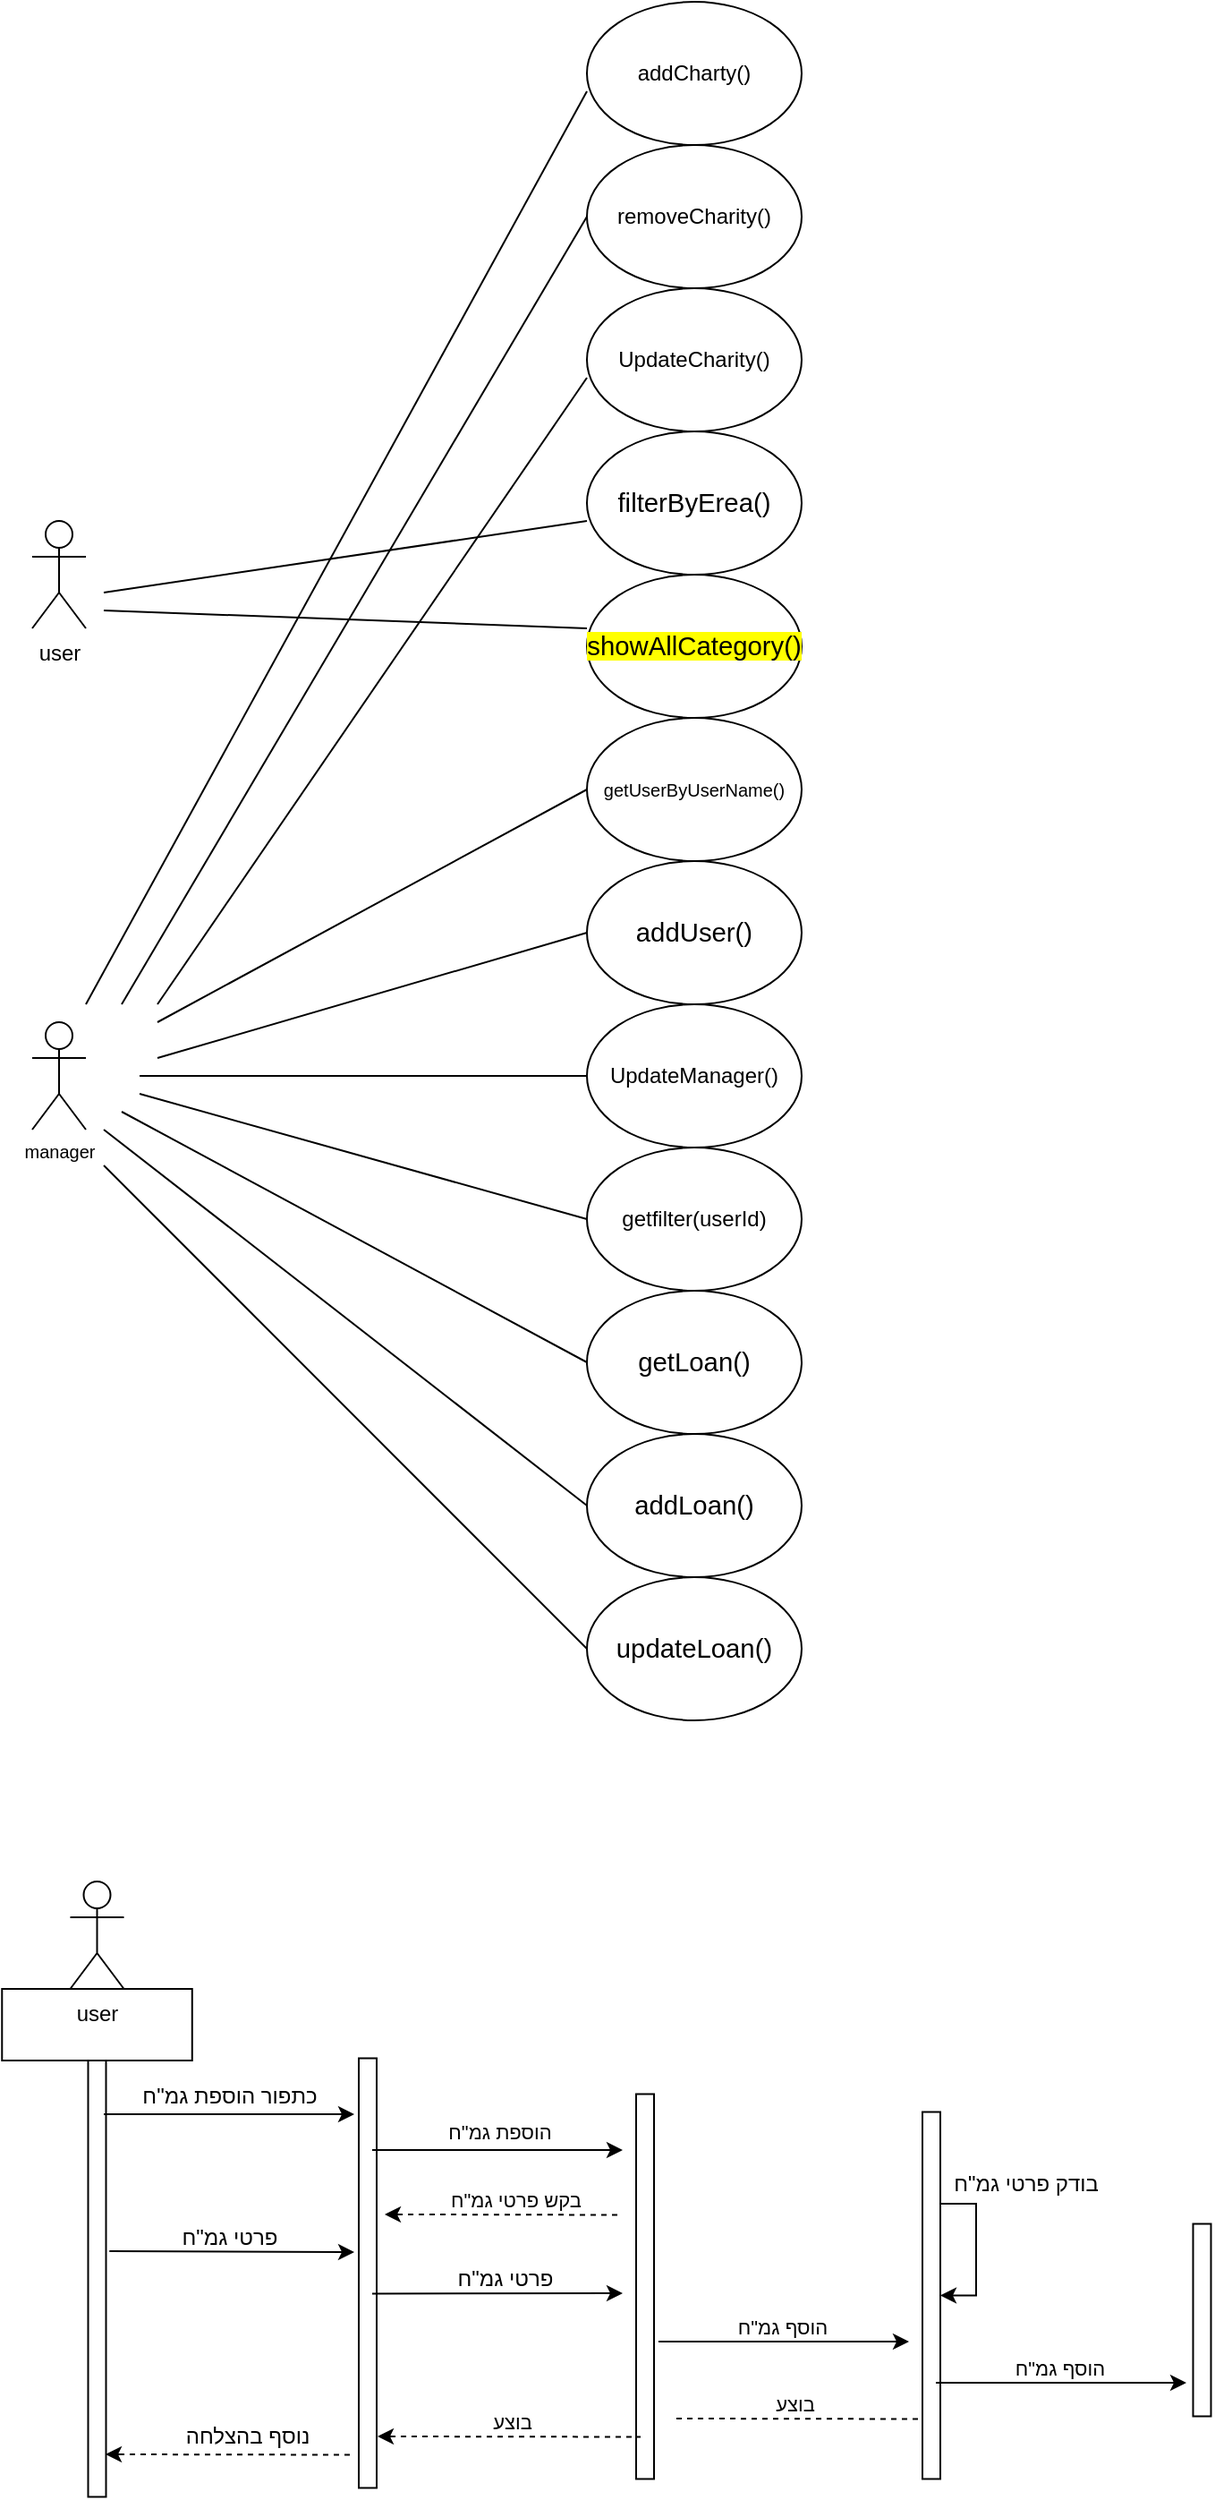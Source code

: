 <mxfile version="20.3.0" type="device"><diagram id="Essd_ugasLCZohHMcP1y" name="Page-1"><mxGraphModel dx="1404" dy="824" grid="1" gridSize="10" guides="1" tooltips="1" connect="1" arrows="1" fold="1" page="1" pageScale="1" pageWidth="850" pageHeight="1100" math="0" shadow="0"><root><mxCell id="0"/><mxCell id="1" parent="0"/><mxCell id="aODexWeqZSQZBetwVg-E-1" value="&lt;br&gt;addCharty()&lt;br&gt;&lt;br&gt;" style="ellipse;whiteSpace=wrap;html=1;" parent="1" vertex="1"><mxGeometry x="360" y="170" width="120" height="80" as="geometry"/></mxCell><mxCell id="aODexWeqZSQZBetwVg-E-2" value="user" style="shape=umlActor;verticalLabelPosition=bottom;verticalAlign=top;html=1;outlineConnect=0;" parent="1" vertex="1"><mxGeometry x="50" y="460" width="30" height="60" as="geometry"/></mxCell><mxCell id="aODexWeqZSQZBetwVg-E-3" value="&lt;span style=&quot;font-size: 9pt; line-height: 107%; font-family: Helvetica, sans-serif; background-image: initial; background-position: initial; background-size: initial; background-repeat: initial; background-attachment: initial; background-origin: initial; background-clip: initial;&quot;&gt;removeCharity()&lt;/span&gt;" style="ellipse;whiteSpace=wrap;html=1;" parent="1" vertex="1"><mxGeometry x="360" y="250" width="120" height="80" as="geometry"/></mxCell><mxCell id="aODexWeqZSQZBetwVg-E-4" value="&lt;span style=&quot;font-size: 9pt; line-height: 107%; font-family: Helvetica, sans-serif; background-image: initial; background-position: initial; background-size: initial; background-repeat: initial; background-attachment: initial; background-origin: initial; background-clip: initial;&quot;&gt;UpdateCharity()&lt;/span&gt;" style="ellipse;whiteSpace=wrap;html=1;" parent="1" vertex="1"><mxGeometry x="360" y="330" width="120" height="80" as="geometry"/></mxCell><mxCell id="aODexWeqZSQZBetwVg-E-5" value="&lt;span style=&quot;font-size:11.0pt;line-height:107%;&lt;br/&gt;font-family:&amp;quot;Calibri&amp;quot;,sans-serif;mso-ascii-theme-font:minor-latin;mso-fareast-font-family:&lt;br/&gt;Calibri;mso-fareast-theme-font:minor-latin;mso-hansi-theme-font:minor-latin;&lt;br/&gt;mso-bidi-font-family:Arial;mso-bidi-theme-font:minor-bidi;mso-ansi-language:&lt;br/&gt;EN-US;mso-fareast-language:EN-US;mso-bidi-language:HE&quot;&gt;filterByErea()&lt;/span&gt;" style="ellipse;whiteSpace=wrap;html=1;" parent="1" vertex="1"><mxGeometry x="360" y="410" width="120" height="80" as="geometry"/></mxCell><mxCell id="aODexWeqZSQZBetwVg-E-10" value="&lt;span style=&quot;font-size:11.0pt;line-height:107%;&lt;br/&gt;font-family:&amp;quot;Calibri&amp;quot;,sans-serif;mso-ascii-theme-font:minor-latin;mso-fareast-font-family:&lt;br/&gt;Calibri;mso-fareast-theme-font:minor-latin;mso-hansi-theme-font:minor-latin;&lt;br/&gt;mso-bidi-font-family:Arial;mso-bidi-theme-font:minor-bidi;background:yellow;&lt;br/&gt;mso-highlight:yellow;mso-ansi-language:EN-US;mso-fareast-language:EN-US;&lt;br/&gt;mso-bidi-language:HE&quot;&gt;showAllCategory()&lt;/span&gt;" style="ellipse;whiteSpace=wrap;html=1;" parent="1" vertex="1"><mxGeometry x="360" y="490" width="120" height="80" as="geometry"/></mxCell><mxCell id="aODexWeqZSQZBetwVg-E-11" value="&lt;span&gt;&lt;font style=&quot;font-size: 10px;&quot;&gt;getUserByUserName()&lt;/font&gt;&lt;/span&gt;" style="ellipse;whiteSpace=wrap;html=1;" parent="1" vertex="1"><mxGeometry x="360" y="570" width="120" height="80" as="geometry"/></mxCell><mxCell id="aODexWeqZSQZBetwVg-E-12" value="&lt;span style=&quot;font-size:11.0pt;line-height:107%;&lt;br/&gt;font-family:&amp;quot;Calibri&amp;quot;,sans-serif;mso-ascii-theme-font:minor-latin;mso-fareast-font-family:&lt;br/&gt;Calibri;mso-fareast-theme-font:minor-latin;mso-hansi-theme-font:minor-latin;&lt;br/&gt;mso-bidi-font-family:Arial;mso-bidi-theme-font:minor-bidi;mso-ansi-language:&lt;br/&gt;EN-US;mso-fareast-language:EN-US;mso-bidi-language:HE&quot;&gt;addUser()&lt;/span&gt;" style="ellipse;whiteSpace=wrap;html=1;" parent="1" vertex="1"><mxGeometry x="360" y="650" width="120" height="80" as="geometry"/></mxCell><mxCell id="aODexWeqZSQZBetwVg-E-13" value="&lt;span&gt;UpdateManager()&lt;/span&gt;" style="ellipse;whiteSpace=wrap;html=1;" parent="1" vertex="1"><mxGeometry x="360" y="730" width="120" height="80" as="geometry"/></mxCell><mxCell id="aODexWeqZSQZBetwVg-E-15" value="&lt;p dir=&quot;RTL&quot; class=&quot;MsoNormal&quot;&gt;&lt;span dir=&quot;LTR&quot;&gt;getfilter(userId)&lt;/span&gt;&lt;span style=&quot;font-family:&amp;quot;Arial&amp;quot;,sans-serif;mso-ascii-font-family:Calibri;mso-ascii-theme-font:&lt;br/&gt;minor-latin;mso-hansi-font-family:Calibri;mso-hansi-theme-font:minor-latin;&lt;br/&gt;mso-bidi-theme-font:minor-bidi&quot; lang=&quot;HE&quot;&gt;&lt;/span&gt;&lt;/p&gt;" style="ellipse;whiteSpace=wrap;html=1;" parent="1" vertex="1"><mxGeometry x="360" y="810" width="120" height="80" as="geometry"/></mxCell><mxCell id="aODexWeqZSQZBetwVg-E-16" value="&lt;span style=&quot;font-size:11.0pt;line-height:107%;&lt;br/&gt;font-family:&amp;quot;Calibri&amp;quot;,sans-serif;mso-ascii-theme-font:minor-latin;mso-fareast-font-family:&lt;br/&gt;Calibri;mso-fareast-theme-font:minor-latin;mso-hansi-theme-font:minor-latin;&lt;br/&gt;mso-bidi-font-family:Arial;mso-bidi-theme-font:minor-bidi;mso-ansi-language:&lt;br/&gt;EN-US;mso-fareast-language:EN-US;mso-bidi-language:HE&quot;&gt;getLoan()&lt;/span&gt;" style="ellipse;whiteSpace=wrap;html=1;" parent="1" vertex="1"><mxGeometry x="360" y="890" width="120" height="80" as="geometry"/></mxCell><mxCell id="aODexWeqZSQZBetwVg-E-17" value="&lt;span style=&quot;font-size:11.0pt;line-height:107%;&lt;br/&gt;font-family:&amp;quot;Calibri&amp;quot;,sans-serif;mso-ascii-theme-font:minor-latin;mso-fareast-font-family:&lt;br/&gt;Calibri;mso-fareast-theme-font:minor-latin;mso-hansi-theme-font:minor-latin;&lt;br/&gt;mso-bidi-font-family:Arial;mso-bidi-theme-font:minor-bidi;mso-ansi-language:&lt;br/&gt;EN-US;mso-fareast-language:EN-US;mso-bidi-language:HE&quot;&gt;addLoan()&lt;/span&gt;" style="ellipse;whiteSpace=wrap;html=1;" parent="1" vertex="1"><mxGeometry x="360" y="970" width="120" height="80" as="geometry"/></mxCell><mxCell id="aODexWeqZSQZBetwVg-E-18" value="&lt;span style=&quot;font-size:11.0pt;line-height:107%;&lt;br/&gt;font-family:&amp;quot;Calibri&amp;quot;,sans-serif;mso-ascii-theme-font:minor-latin;mso-fareast-font-family:&lt;br/&gt;Calibri;mso-fareast-theme-font:minor-latin;mso-hansi-theme-font:minor-latin;&lt;br/&gt;mso-bidi-font-family:Arial;mso-bidi-theme-font:minor-bidi;mso-ansi-language:&lt;br/&gt;EN-US;mso-fareast-language:EN-US;mso-bidi-language:HE&quot;&gt;updateLoan()&lt;/span&gt;" style="ellipse;whiteSpace=wrap;html=1;" parent="1" vertex="1"><mxGeometry x="360" y="1050" width="120" height="80" as="geometry"/></mxCell><mxCell id="aODexWeqZSQZBetwVg-E-20" value="manager" style="shape=umlActor;verticalLabelPosition=bottom;verticalAlign=top;html=1;outlineConnect=0;fontSize=10;" parent="1" vertex="1"><mxGeometry x="50" y="740" width="30" height="60" as="geometry"/></mxCell><mxCell id="aODexWeqZSQZBetwVg-E-24" value="" style="endArrow=none;html=1;rounded=0;fontSize=10;" parent="1" edge="1"><mxGeometry width="50" height="50" relative="1" as="geometry"><mxPoint x="80" y="730" as="sourcePoint"/><mxPoint x="360" y="220" as="targetPoint"/></mxGeometry></mxCell><mxCell id="aODexWeqZSQZBetwVg-E-25" value="" style="endArrow=none;html=1;rounded=0;fontSize=10;" parent="1" edge="1"><mxGeometry width="50" height="50" relative="1" as="geometry"><mxPoint x="100" y="730" as="sourcePoint"/><mxPoint x="360" y="290" as="targetPoint"/></mxGeometry></mxCell><mxCell id="aODexWeqZSQZBetwVg-E-26" value="" style="endArrow=none;html=1;rounded=0;fontSize=10;" parent="1" edge="1"><mxGeometry width="50" height="50" relative="1" as="geometry"><mxPoint x="120" y="730" as="sourcePoint"/><mxPoint x="360" y="380" as="targetPoint"/></mxGeometry></mxCell><mxCell id="aODexWeqZSQZBetwVg-E-27" value="" style="endArrow=none;html=1;rounded=0;fontSize=10;" parent="1" edge="1"><mxGeometry width="50" height="50" relative="1" as="geometry"><mxPoint x="90" y="500" as="sourcePoint"/><mxPoint x="360" y="460" as="targetPoint"/></mxGeometry></mxCell><mxCell id="aODexWeqZSQZBetwVg-E-28" value="" style="endArrow=none;html=1;rounded=0;fontSize=10;" parent="1" edge="1"><mxGeometry width="50" height="50" relative="1" as="geometry"><mxPoint x="90" y="510" as="sourcePoint"/><mxPoint x="360" y="520" as="targetPoint"/></mxGeometry></mxCell><mxCell id="aODexWeqZSQZBetwVg-E-29" value="" style="endArrow=none;html=1;rounded=0;fontSize=10;" parent="1" edge="1"><mxGeometry width="50" height="50" relative="1" as="geometry"><mxPoint x="120" y="740" as="sourcePoint"/><mxPoint x="360" y="610" as="targetPoint"/></mxGeometry></mxCell><mxCell id="aODexWeqZSQZBetwVg-E-30" value="" style="endArrow=none;html=1;rounded=0;fontSize=10;" parent="1" edge="1"><mxGeometry width="50" height="50" relative="1" as="geometry"><mxPoint x="120" y="760" as="sourcePoint"/><mxPoint x="360" y="690" as="targetPoint"/></mxGeometry></mxCell><mxCell id="aODexWeqZSQZBetwVg-E-31" value="" style="endArrow=none;html=1;rounded=0;fontSize=10;" parent="1" edge="1"><mxGeometry width="50" height="50" relative="1" as="geometry"><mxPoint x="110" y="770" as="sourcePoint"/><mxPoint x="360" y="770" as="targetPoint"/></mxGeometry></mxCell><mxCell id="aODexWeqZSQZBetwVg-E-32" value="" style="endArrow=none;html=1;rounded=0;fontSize=10;" parent="1" edge="1"><mxGeometry width="50" height="50" relative="1" as="geometry"><mxPoint x="110" y="780" as="sourcePoint"/><mxPoint x="360" y="850" as="targetPoint"/></mxGeometry></mxCell><mxCell id="aODexWeqZSQZBetwVg-E-33" value="" style="endArrow=none;html=1;rounded=0;fontSize=10;" parent="1" edge="1"><mxGeometry width="50" height="50" relative="1" as="geometry"><mxPoint x="100" y="790" as="sourcePoint"/><mxPoint x="360" y="930" as="targetPoint"/></mxGeometry></mxCell><mxCell id="aODexWeqZSQZBetwVg-E-34" value="" style="endArrow=none;html=1;rounded=0;fontSize=10;" parent="1" edge="1"><mxGeometry width="50" height="50" relative="1" as="geometry"><mxPoint x="90" y="800" as="sourcePoint"/><mxPoint x="360" y="1010" as="targetPoint"/></mxGeometry></mxCell><mxCell id="aODexWeqZSQZBetwVg-E-35" value="" style="endArrow=none;html=1;rounded=0;fontSize=10;" parent="1" edge="1"><mxGeometry width="50" height="50" relative="1" as="geometry"><mxPoint x="90" y="820" as="sourcePoint"/><mxPoint x="360" y="1090" as="targetPoint"/></mxGeometry></mxCell><mxCell id="8KZdXpXkhYyPKA37PbeY-2" value="" style="rounded=0;whiteSpace=wrap;html=1;rotation=-90;" vertex="1" parent="1"><mxGeometry x="-36.25" y="1436.25" width="245" height="10" as="geometry"/></mxCell><mxCell id="8KZdXpXkhYyPKA37PbeY-5" value="" style="rounded=0;whiteSpace=wrap;html=1;rotation=-90;" vertex="1" parent="1"><mxGeometry x="117.5" y="1433.75" width="240" height="10" as="geometry"/></mxCell><mxCell id="8KZdXpXkhYyPKA37PbeY-6" value="" style="rounded=0;whiteSpace=wrap;html=1;rotation=-90;" vertex="1" parent="1"><mxGeometry x="285" y="1441.25" width="215" height="10" as="geometry"/></mxCell><mxCell id="8KZdXpXkhYyPKA37PbeY-7" value="" style="rounded=0;whiteSpace=wrap;html=1;rotation=-90;" vertex="1" parent="1"><mxGeometry x="450" y="1446.25" width="205" height="10" as="geometry"/></mxCell><mxCell id="8KZdXpXkhYyPKA37PbeY-8" value="" style="rounded=0;whiteSpace=wrap;html=1;rotation=-90;" vertex="1" parent="1"><mxGeometry x="650" y="1460" width="107.5" height="10" as="geometry"/></mxCell><mxCell id="8KZdXpXkhYyPKA37PbeY-9" value="" style="endArrow=classic;html=1;rounded=0;" edge="1" parent="1"><mxGeometry width="50" height="50" relative="1" as="geometry"><mxPoint x="90" y="1350" as="sourcePoint"/><mxPoint x="230" y="1350" as="targetPoint"/></mxGeometry></mxCell><mxCell id="8KZdXpXkhYyPKA37PbeY-10" value="כתפור הוספת גמ&quot;ח" style="text;html=1;align=center;verticalAlign=middle;resizable=0;points=[];autosize=1;strokeColor=none;fillColor=none;" vertex="1" parent="1"><mxGeometry x="105" y="1325" width="110" height="30" as="geometry"/></mxCell><mxCell id="8KZdXpXkhYyPKA37PbeY-11" value="" style="endArrow=classic;html=1;rounded=0;" edge="1" parent="1"><mxGeometry width="50" height="50" relative="1" as="geometry"><mxPoint x="240" y="1370" as="sourcePoint"/><mxPoint x="380" y="1370" as="targetPoint"/></mxGeometry></mxCell><mxCell id="8KZdXpXkhYyPKA37PbeY-13" value="הוספת גמ&quot;ח" style="edgeLabel;html=1;align=center;verticalAlign=middle;resizable=0;points=[];" vertex="1" connectable="0" parent="8KZdXpXkhYyPKA37PbeY-11"><mxGeometry x="0.161" y="1" relative="1" as="geometry"><mxPoint x="-11" y="-9" as="offset"/></mxGeometry></mxCell><mxCell id="8KZdXpXkhYyPKA37PbeY-14" value="" style="endArrow=none;dashed=1;html=1;rounded=0;" edge="1" parent="1"><mxGeometry width="50" height="50" relative="1" as="geometry"><mxPoint x="260" y="1406" as="sourcePoint"/><mxPoint x="380" y="1406.25" as="targetPoint"/><Array as="points"/></mxGeometry></mxCell><mxCell id="8KZdXpXkhYyPKA37PbeY-17" value="בקש פרטי גמ&quot;ח" style="edgeLabel;html=1;align=center;verticalAlign=middle;resizable=0;points=[];" vertex="1" connectable="0" parent="8KZdXpXkhYyPKA37PbeY-14"><mxGeometry x="-0.209" y="-4" relative="1" as="geometry"><mxPoint x="12" y="-12" as="offset"/></mxGeometry></mxCell><mxCell id="8KZdXpXkhYyPKA37PbeY-16" value="" style="endArrow=classic;html=1;rounded=0;" edge="1" parent="1"><mxGeometry width="50" height="50" relative="1" as="geometry"><mxPoint x="257" y="1406" as="sourcePoint"/><mxPoint x="247" y="1406" as="targetPoint"/></mxGeometry></mxCell><mxCell id="8KZdXpXkhYyPKA37PbeY-18" value="" style="endArrow=classic;html=1;rounded=0;exitX=0.56;exitY=1.189;exitDx=0;exitDy=0;exitPerimeter=0;" edge="1" parent="1" source="8KZdXpXkhYyPKA37PbeY-2"><mxGeometry width="50" height="50" relative="1" as="geometry"><mxPoint x="150" y="1420" as="sourcePoint"/><mxPoint x="230" y="1427" as="targetPoint"/></mxGeometry></mxCell><mxCell id="8KZdXpXkhYyPKA37PbeY-19" value="פרטי גמ&quot;ח" style="text;html=1;align=center;verticalAlign=middle;resizable=0;points=[];autosize=1;strokeColor=none;fillColor=none;" vertex="1" parent="1"><mxGeometry x="125" y="1403.75" width="70" height="30" as="geometry"/></mxCell><mxCell id="8KZdXpXkhYyPKA37PbeY-22" value="" style="endArrow=classic;html=1;rounded=0;" edge="1" parent="1"><mxGeometry width="50" height="50" relative="1" as="geometry"><mxPoint x="240" y="1450.25" as="sourcePoint"/><mxPoint x="380" y="1450" as="targetPoint"/></mxGeometry></mxCell><mxCell id="8KZdXpXkhYyPKA37PbeY-23" value="פרטי גמ&quot;ח" style="text;html=1;align=center;verticalAlign=middle;resizable=0;points=[];autosize=1;strokeColor=none;fillColor=none;" vertex="1" parent="1"><mxGeometry x="279" y="1427" width="70" height="30" as="geometry"/></mxCell><mxCell id="8KZdXpXkhYyPKA37PbeY-24" value="" style="endArrow=classic;html=1;rounded=0;" edge="1" parent="1"><mxGeometry width="50" height="50" relative="1" as="geometry"><mxPoint x="400" y="1477" as="sourcePoint"/><mxPoint x="540" y="1477" as="targetPoint"/></mxGeometry></mxCell><mxCell id="8KZdXpXkhYyPKA37PbeY-25" value="הוסף גמ&quot;ח" style="edgeLabel;html=1;align=center;verticalAlign=middle;resizable=0;points=[];" vertex="1" connectable="0" parent="8KZdXpXkhYyPKA37PbeY-24"><mxGeometry x="-0.227" y="2" relative="1" as="geometry"><mxPoint x="15" y="-6" as="offset"/></mxGeometry></mxCell><mxCell id="8KZdXpXkhYyPKA37PbeY-30" style="edgeStyle=orthogonalEdgeStyle;rounded=0;orthogonalLoop=1;jettySize=auto;html=1;exitX=0.75;exitY=1;exitDx=0;exitDy=0;entryX=0.5;entryY=1;entryDx=0;entryDy=0;" edge="1" parent="1" source="8KZdXpXkhYyPKA37PbeY-7" target="8KZdXpXkhYyPKA37PbeY-7"><mxGeometry relative="1" as="geometry"/></mxCell><mxCell id="8KZdXpXkhYyPKA37PbeY-31" value="בודק פרטי גמ&quot;ח" style="text;html=1;align=center;verticalAlign=middle;resizable=0;points=[];autosize=1;strokeColor=none;fillColor=none;" vertex="1" parent="1"><mxGeometry x="555" y="1373.75" width="100" height="30" as="geometry"/></mxCell><mxCell id="8KZdXpXkhYyPKA37PbeY-32" value="" style="endArrow=classic;html=1;rounded=0;" edge="1" parent="1"><mxGeometry width="50" height="50" relative="1" as="geometry"><mxPoint x="555" y="1500" as="sourcePoint"/><mxPoint x="695" y="1500" as="targetPoint"/></mxGeometry></mxCell><mxCell id="8KZdXpXkhYyPKA37PbeY-33" value="הוסף גמ&quot;ח" style="edgeLabel;html=1;align=center;verticalAlign=middle;resizable=0;points=[];" vertex="1" connectable="0" parent="8KZdXpXkhYyPKA37PbeY-32"><mxGeometry x="-0.227" y="2" relative="1" as="geometry"><mxPoint x="15" y="-6" as="offset"/></mxGeometry></mxCell><mxCell id="8KZdXpXkhYyPKA37PbeY-34" value="" style="endArrow=none;dashed=1;html=1;rounded=0;" edge="1" parent="1"><mxGeometry width="50" height="50" relative="1" as="geometry"><mxPoint x="410" y="1520" as="sourcePoint"/><mxPoint x="545" y="1520.25" as="targetPoint"/><Array as="points"/></mxGeometry></mxCell><mxCell id="8KZdXpXkhYyPKA37PbeY-35" value="בוצע" style="edgeLabel;html=1;align=center;verticalAlign=middle;resizable=0;points=[];" vertex="1" connectable="0" parent="8KZdXpXkhYyPKA37PbeY-34"><mxGeometry x="-0.209" y="-4" relative="1" as="geometry"><mxPoint x="12" y="-12" as="offset"/></mxGeometry></mxCell><mxCell id="8KZdXpXkhYyPKA37PbeY-36" value="" style="endArrow=none;dashed=1;html=1;rounded=0;" edge="1" parent="1"><mxGeometry width="50" height="50" relative="1" as="geometry"><mxPoint x="250" y="1530" as="sourcePoint"/><mxPoint x="390" y="1530.25" as="targetPoint"/><Array as="points"/></mxGeometry></mxCell><mxCell id="8KZdXpXkhYyPKA37PbeY-37" value="בוצע" style="edgeLabel;html=1;align=center;verticalAlign=middle;resizable=0;points=[];" vertex="1" connectable="0" parent="8KZdXpXkhYyPKA37PbeY-36"><mxGeometry x="-0.209" y="-4" relative="1" as="geometry"><mxPoint x="12" y="-12" as="offset"/></mxGeometry></mxCell><mxCell id="8KZdXpXkhYyPKA37PbeY-38" value="" style="endArrow=none;dashed=1;html=1;rounded=0;" edge="1" parent="1"><mxGeometry width="50" height="50" relative="1" as="geometry"><mxPoint x="92.5" y="1540" as="sourcePoint"/><mxPoint x="227.5" y="1540.25" as="targetPoint"/><Array as="points"/></mxGeometry></mxCell><mxCell id="8KZdXpXkhYyPKA37PbeY-40" value="נוסף בהצלחה" style="text;html=1;align=center;verticalAlign=middle;resizable=0;points=[];autosize=1;strokeColor=none;fillColor=none;" vertex="1" parent="1"><mxGeometry x="125" y="1515" width="90" height="30" as="geometry"/></mxCell><mxCell id="8KZdXpXkhYyPKA37PbeY-41" value="" style="endArrow=classic;html=1;rounded=0;" edge="1" parent="1"><mxGeometry width="50" height="50" relative="1" as="geometry"><mxPoint x="253" y="1530" as="sourcePoint"/><mxPoint x="243" y="1530" as="targetPoint"/></mxGeometry></mxCell><mxCell id="8KZdXpXkhYyPKA37PbeY-42" value="" style="endArrow=classic;html=1;rounded=0;" edge="1" parent="1"><mxGeometry width="50" height="50" relative="1" as="geometry"><mxPoint x="101" y="1540" as="sourcePoint"/><mxPoint x="91" y="1540" as="targetPoint"/></mxGeometry></mxCell><mxCell id="8KZdXpXkhYyPKA37PbeY-43" value="" style="rounded=0;whiteSpace=wrap;html=1;" vertex="1" parent="1"><mxGeometry x="33.13" y="1280" width="106.25" height="40" as="geometry"/></mxCell><mxCell id="8KZdXpXkhYyPKA37PbeY-44" value="user" style="shape=umlActor;verticalLabelPosition=bottom;verticalAlign=top;html=1;outlineConnect=0;" vertex="1" parent="1"><mxGeometry x="71.25" y="1220" width="30" height="60" as="geometry"/></mxCell></root></mxGraphModel></diagram></mxfile>